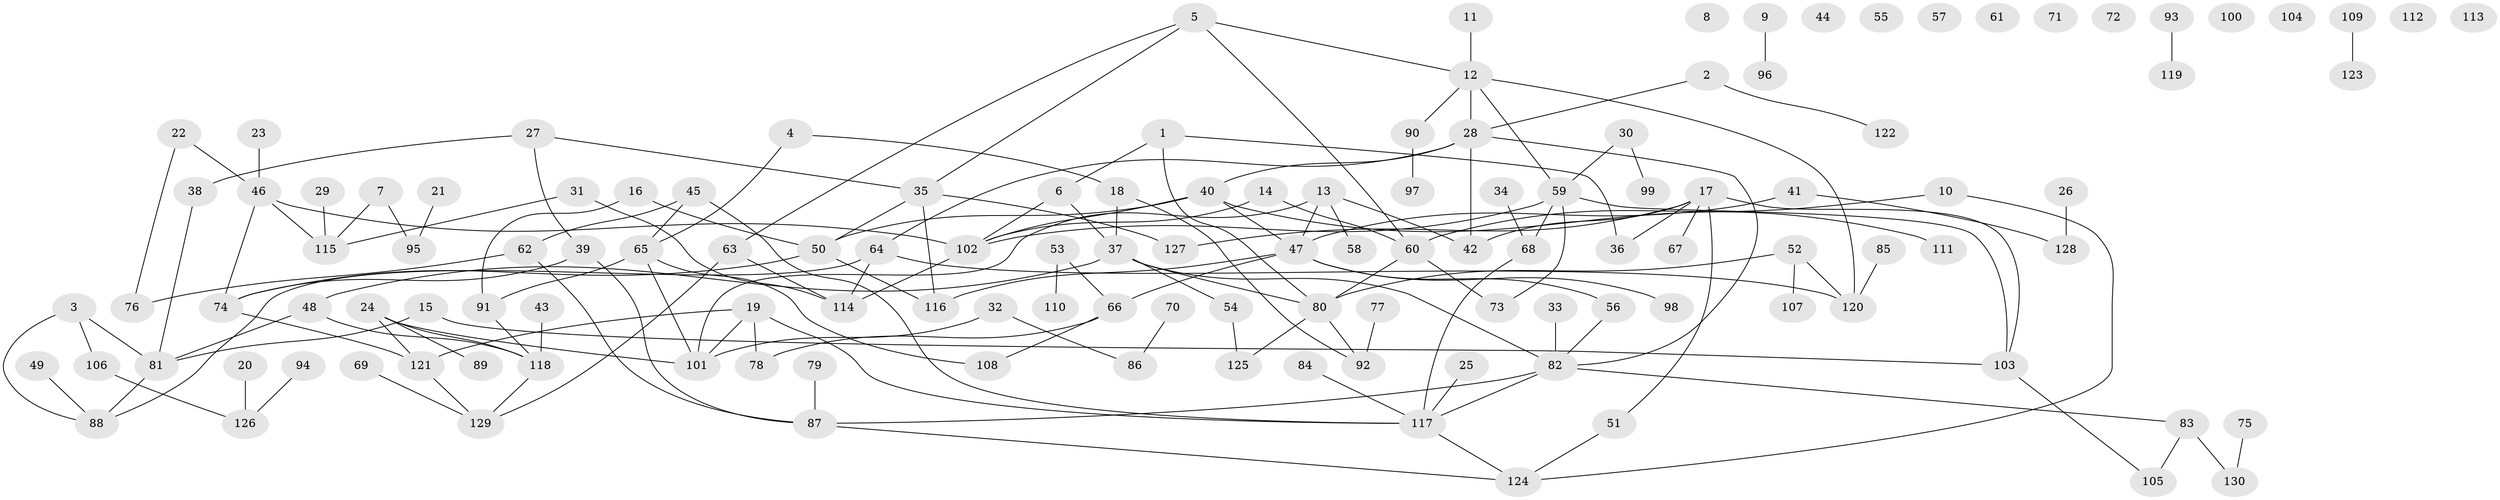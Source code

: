 // coarse degree distribution, {2: 0.27472527472527475, 0: 0.12087912087912088, 1: 0.34065934065934067, 5: 0.06593406593406594, 12: 0.01098901098901099, 6: 0.03296703296703297, 4: 0.07692307692307693, 3: 0.03296703296703297, 7: 0.01098901098901099, 8: 0.01098901098901099, 13: 0.01098901098901099, 10: 0.01098901098901099}
// Generated by graph-tools (version 1.1) at 2025/43/03/04/25 21:43:03]
// undirected, 130 vertices, 162 edges
graph export_dot {
graph [start="1"]
  node [color=gray90,style=filled];
  1;
  2;
  3;
  4;
  5;
  6;
  7;
  8;
  9;
  10;
  11;
  12;
  13;
  14;
  15;
  16;
  17;
  18;
  19;
  20;
  21;
  22;
  23;
  24;
  25;
  26;
  27;
  28;
  29;
  30;
  31;
  32;
  33;
  34;
  35;
  36;
  37;
  38;
  39;
  40;
  41;
  42;
  43;
  44;
  45;
  46;
  47;
  48;
  49;
  50;
  51;
  52;
  53;
  54;
  55;
  56;
  57;
  58;
  59;
  60;
  61;
  62;
  63;
  64;
  65;
  66;
  67;
  68;
  69;
  70;
  71;
  72;
  73;
  74;
  75;
  76;
  77;
  78;
  79;
  80;
  81;
  82;
  83;
  84;
  85;
  86;
  87;
  88;
  89;
  90;
  91;
  92;
  93;
  94;
  95;
  96;
  97;
  98;
  99;
  100;
  101;
  102;
  103;
  104;
  105;
  106;
  107;
  108;
  109;
  110;
  111;
  112;
  113;
  114;
  115;
  116;
  117;
  118;
  119;
  120;
  121;
  122;
  123;
  124;
  125;
  126;
  127;
  128;
  129;
  130;
  1 -- 6;
  1 -- 36;
  1 -- 80;
  2 -- 28;
  2 -- 122;
  3 -- 81;
  3 -- 88;
  3 -- 106;
  4 -- 18;
  4 -- 65;
  5 -- 12;
  5 -- 35;
  5 -- 60;
  5 -- 63;
  6 -- 37;
  6 -- 102;
  7 -- 95;
  7 -- 115;
  9 -- 96;
  10 -- 60;
  10 -- 124;
  11 -- 12;
  12 -- 28;
  12 -- 59;
  12 -- 90;
  12 -- 120;
  13 -- 42;
  13 -- 47;
  13 -- 58;
  13 -- 101;
  14 -- 60;
  14 -- 102;
  15 -- 81;
  15 -- 103;
  16 -- 50;
  16 -- 91;
  17 -- 36;
  17 -- 42;
  17 -- 51;
  17 -- 67;
  17 -- 103;
  17 -- 127;
  18 -- 37;
  18 -- 92;
  19 -- 78;
  19 -- 101;
  19 -- 117;
  19 -- 121;
  20 -- 126;
  21 -- 95;
  22 -- 46;
  22 -- 76;
  23 -- 46;
  24 -- 89;
  24 -- 101;
  24 -- 118;
  24 -- 121;
  25 -- 117;
  26 -- 128;
  27 -- 35;
  27 -- 38;
  27 -- 39;
  28 -- 40;
  28 -- 42;
  28 -- 64;
  28 -- 82;
  29 -- 115;
  30 -- 59;
  30 -- 99;
  31 -- 114;
  31 -- 115;
  32 -- 86;
  32 -- 101;
  33 -- 82;
  34 -- 68;
  35 -- 50;
  35 -- 116;
  35 -- 127;
  37 -- 48;
  37 -- 54;
  37 -- 80;
  37 -- 82;
  38 -- 81;
  39 -- 74;
  39 -- 87;
  40 -- 47;
  40 -- 50;
  40 -- 102;
  40 -- 111;
  41 -- 47;
  41 -- 128;
  43 -- 118;
  45 -- 62;
  45 -- 65;
  45 -- 117;
  46 -- 74;
  46 -- 102;
  46 -- 115;
  47 -- 56;
  47 -- 66;
  47 -- 98;
  47 -- 116;
  48 -- 81;
  48 -- 118;
  49 -- 88;
  50 -- 74;
  50 -- 116;
  51 -- 124;
  52 -- 80;
  52 -- 107;
  52 -- 120;
  53 -- 66;
  53 -- 110;
  54 -- 125;
  56 -- 82;
  59 -- 68;
  59 -- 73;
  59 -- 102;
  59 -- 103;
  60 -- 73;
  60 -- 80;
  62 -- 76;
  62 -- 87;
  63 -- 114;
  63 -- 129;
  64 -- 88;
  64 -- 114;
  64 -- 120;
  65 -- 91;
  65 -- 101;
  65 -- 108;
  66 -- 78;
  66 -- 108;
  68 -- 117;
  69 -- 129;
  70 -- 86;
  74 -- 121;
  75 -- 130;
  77 -- 92;
  79 -- 87;
  80 -- 92;
  80 -- 125;
  81 -- 88;
  82 -- 83;
  82 -- 87;
  82 -- 117;
  83 -- 105;
  83 -- 130;
  84 -- 117;
  85 -- 120;
  87 -- 124;
  90 -- 97;
  91 -- 118;
  93 -- 119;
  94 -- 126;
  102 -- 114;
  103 -- 105;
  106 -- 126;
  109 -- 123;
  117 -- 124;
  118 -- 129;
  121 -- 129;
}
